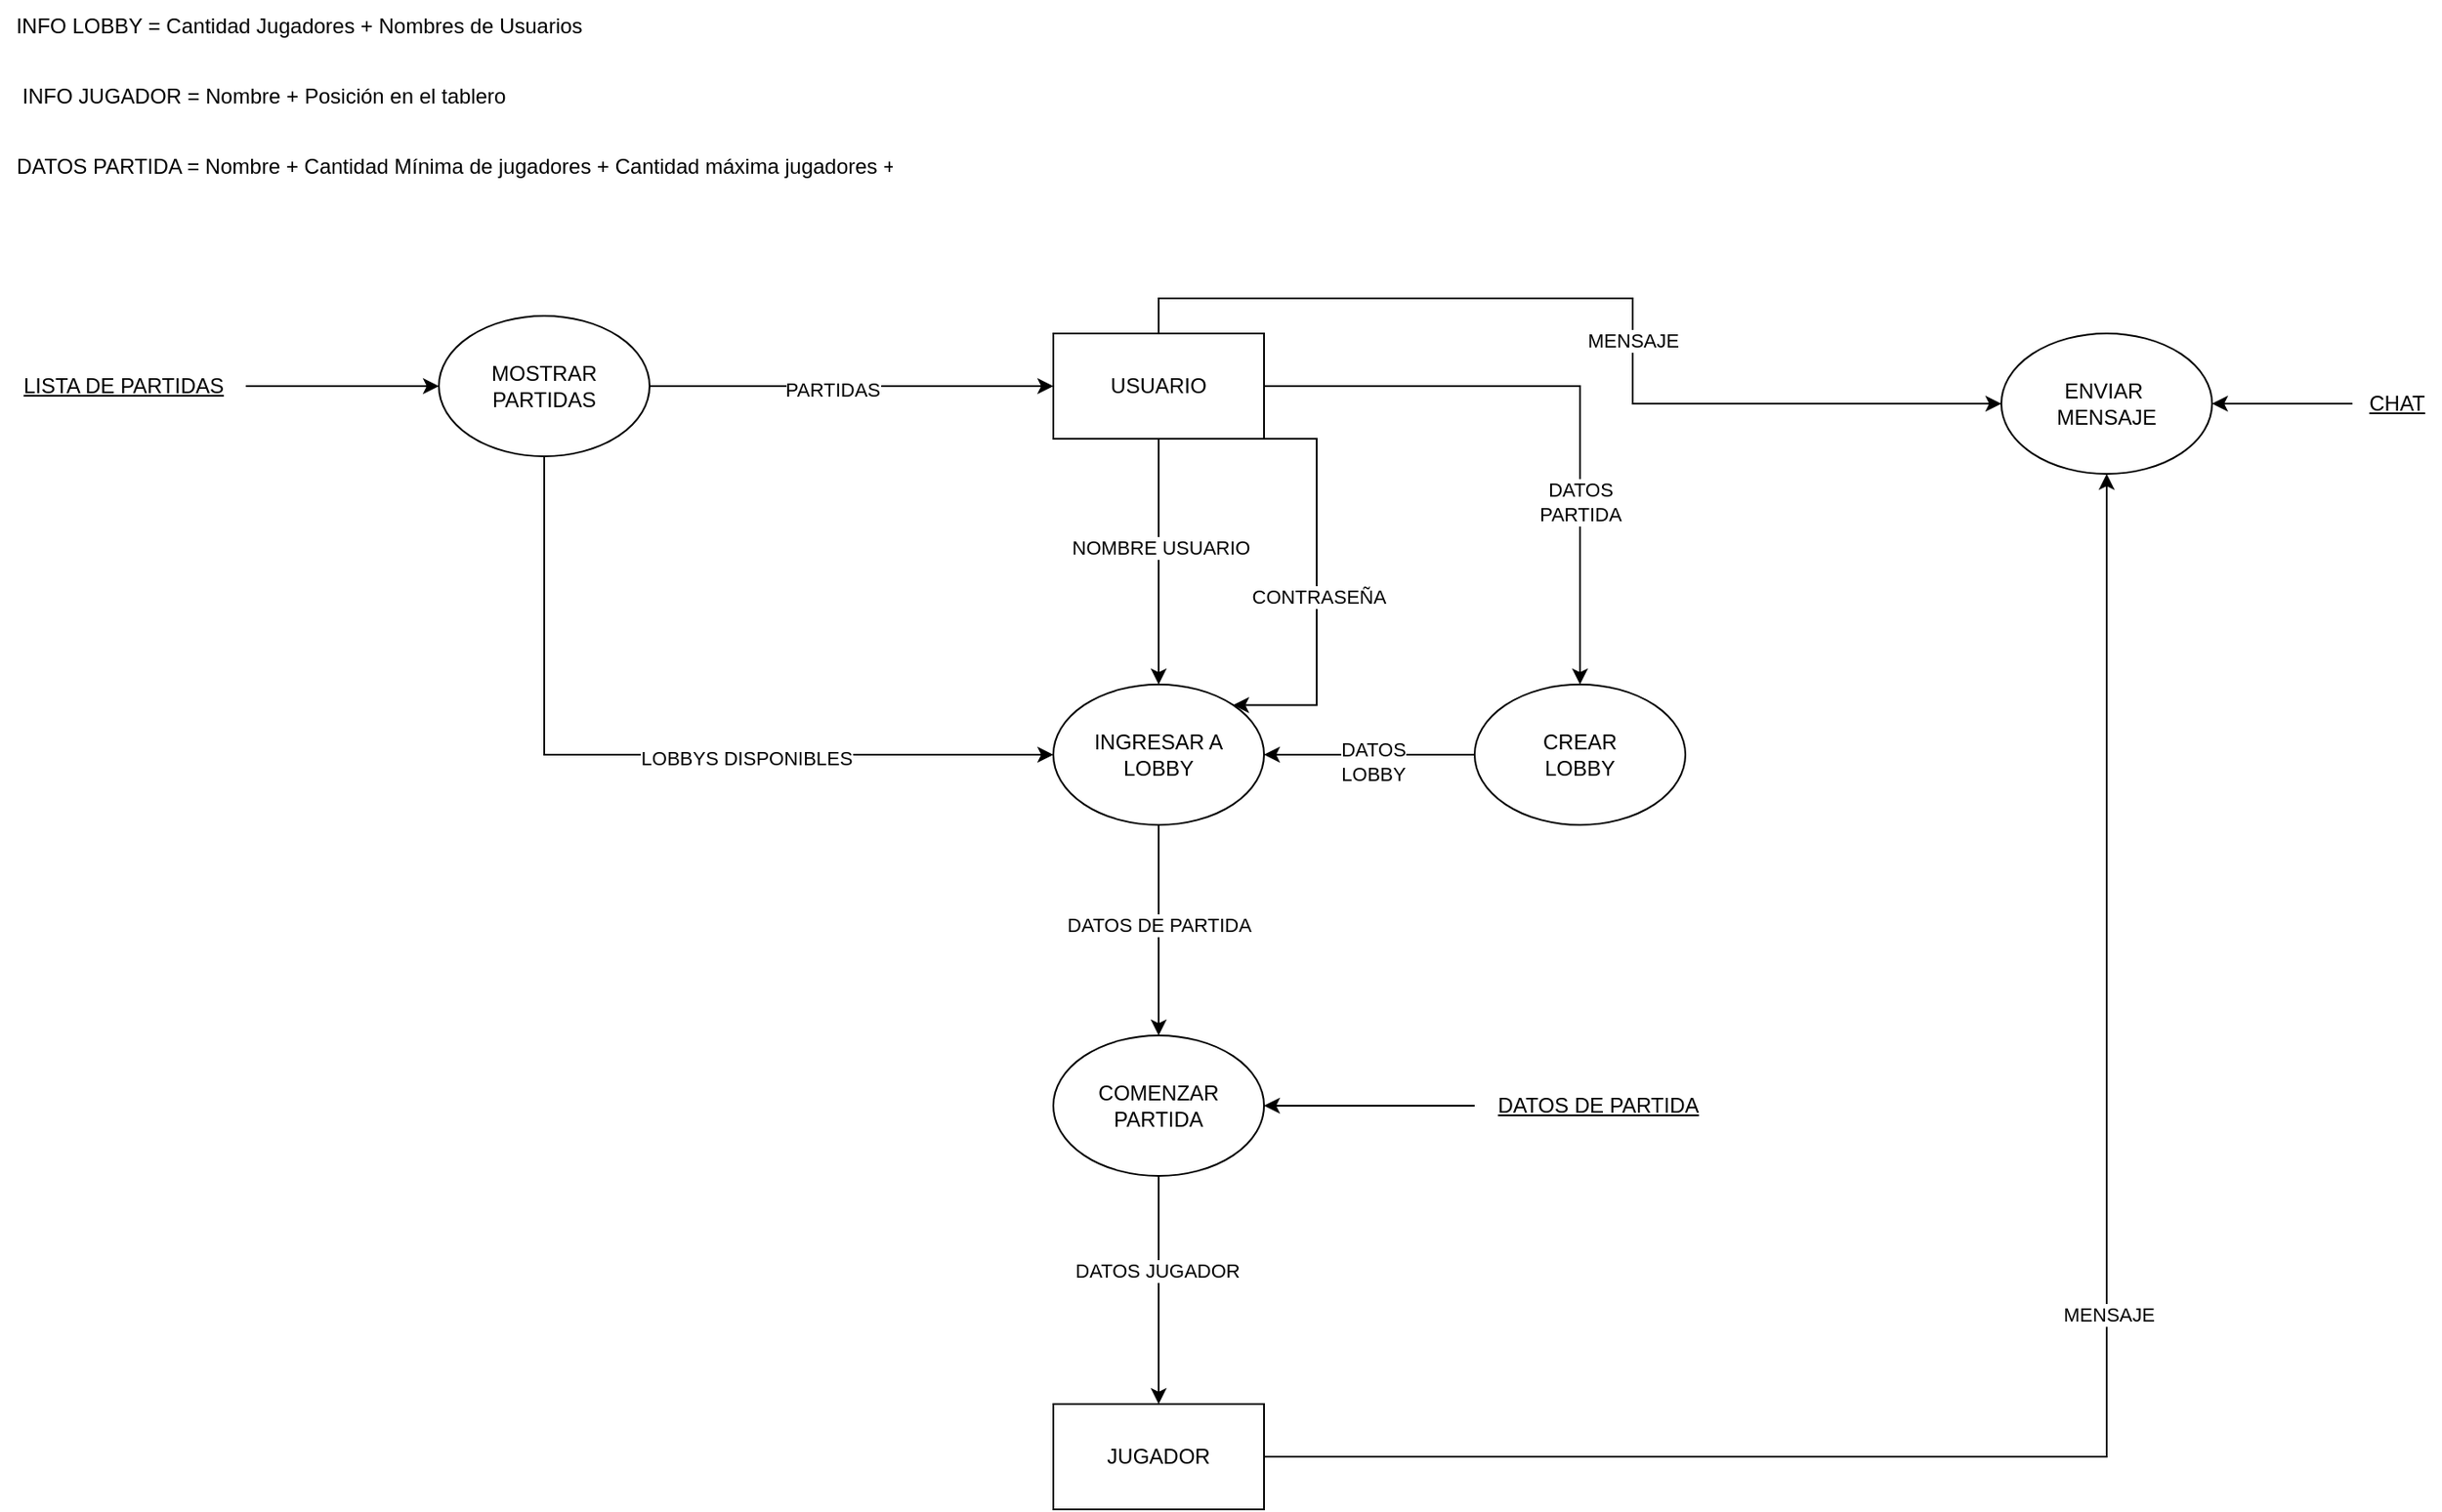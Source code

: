<mxfile version="21.7.2" type="github">
  <diagram name="Page-1" id="eSQy44bR49oJ5Hq87goh">
    <mxGraphModel dx="1114" dy="1595" grid="1" gridSize="10" guides="1" tooltips="1" connect="1" arrows="1" fold="1" page="1" pageScale="1" pageWidth="1390" pageHeight="980" math="0" shadow="0">
      <root>
        <mxCell id="0" />
        <mxCell id="1" parent="0" />
        <mxCell id="_G_yaIFvfvB89Oe3cglj-3" style="edgeStyle=orthogonalEdgeStyle;rounded=0;orthogonalLoop=1;jettySize=auto;html=1;entryX=0;entryY=0.5;entryDx=0;entryDy=0;" edge="1" parent="1" target="_G_yaIFvfvB89Oe3cglj-2">
          <mxGeometry relative="1" as="geometry">
            <mxPoint x="240" y="221" as="sourcePoint" />
          </mxGeometry>
        </mxCell>
        <mxCell id="_G_yaIFvfvB89Oe3cglj-4" value="DATOS DE PARTIDA" style="edgeLabel;html=1;align=center;verticalAlign=middle;resizable=0;points=[];" vertex="1" connectable="0" parent="_G_yaIFvfvB89Oe3cglj-3">
          <mxGeometry x="-0.009" relative="1" as="geometry">
            <mxPoint as="offset" />
          </mxGeometry>
        </mxCell>
        <mxCell id="_G_yaIFvfvB89Oe3cglj-8" style="edgeStyle=orthogonalEdgeStyle;rounded=0;orthogonalLoop=1;jettySize=auto;html=1;exitX=1;exitY=1;exitDx=0;exitDy=0;entryX=0.5;entryY=1;entryDx=0;entryDy=0;" edge="1" parent="1" target="_G_yaIFvfvB89Oe3cglj-5">
          <mxGeometry relative="1" as="geometry">
            <mxPoint x="240" y="251" as="sourcePoint" />
            <Array as="points">
              <mxPoint x="180" y="251" />
              <mxPoint x="180" y="301" />
              <mxPoint x="780" y="301" />
            </Array>
          </mxGeometry>
        </mxCell>
        <mxCell id="_G_yaIFvfvB89Oe3cglj-9" value="NOMBRE DE&amp;nbsp; JUGADOR" style="edgeLabel;html=1;align=center;verticalAlign=middle;resizable=0;points=[];" vertex="1" connectable="0" parent="_G_yaIFvfvB89Oe3cglj-8">
          <mxGeometry x="0.016" y="-3" relative="1" as="geometry">
            <mxPoint as="offset" />
          </mxGeometry>
        </mxCell>
        <mxCell id="_G_yaIFvfvB89Oe3cglj-14" value="OPCIONAL: CONTRASEÑA" style="edgeLabel;html=1;align=center;verticalAlign=middle;resizable=0;points=[];" vertex="1" connectable="0" parent="_G_yaIFvfvB89Oe3cglj-8">
          <mxGeometry x="0.336" relative="1" as="geometry">
            <mxPoint x="49" as="offset" />
          </mxGeometry>
        </mxCell>
        <mxCell id="_G_yaIFvfvB89Oe3cglj-6" style="edgeStyle=orthogonalEdgeStyle;rounded=0;orthogonalLoop=1;jettySize=auto;html=1;entryX=0;entryY=0.5;entryDx=0;entryDy=0;" edge="1" parent="1" target="_G_yaIFvfvB89Oe3cglj-5">
          <mxGeometry relative="1" as="geometry">
            <mxPoint x="580" y="221" as="sourcePoint" />
          </mxGeometry>
        </mxCell>
        <mxCell id="_G_yaIFvfvB89Oe3cglj-7" value="DATOS DE LOBBY" style="edgeLabel;html=1;align=center;verticalAlign=middle;resizable=0;points=[];" vertex="1" connectable="0" parent="_G_yaIFvfvB89Oe3cglj-6">
          <mxGeometry x="-0.043" relative="1" as="geometry">
            <mxPoint as="offset" />
          </mxGeometry>
        </mxCell>
        <mxCell id="_G_yaIFvfvB89Oe3cglj-10" style="edgeStyle=orthogonalEdgeStyle;rounded=0;orthogonalLoop=1;jettySize=auto;html=1;exitX=0.5;exitY=0;exitDx=0;exitDy=0;entryX=0.5;entryY=0;entryDx=0;entryDy=0;" edge="1" parent="1" source="_G_yaIFvfvB89Oe3cglj-5">
          <mxGeometry relative="1" as="geometry">
            <mxPoint x="180" y="191" as="targetPoint" />
          </mxGeometry>
        </mxCell>
        <mxCell id="_G_yaIFvfvB89Oe3cglj-11" value="INFORMACION LOBBY" style="edgeLabel;html=1;align=center;verticalAlign=middle;resizable=0;points=[];" vertex="1" connectable="0" parent="_G_yaIFvfvB89Oe3cglj-10">
          <mxGeometry x="-0.132" y="-1" relative="1" as="geometry">
            <mxPoint as="offset" />
          </mxGeometry>
        </mxCell>
        <mxCell id="_G_yaIFvfvB89Oe3cglj-13" style="edgeStyle=orthogonalEdgeStyle;rounded=0;orthogonalLoop=1;jettySize=auto;html=1;exitX=1;exitY=0.5;exitDx=0;exitDy=0;entryX=0;entryY=0.5;entryDx=0;entryDy=0;" edge="1" parent="1" target="_G_yaIFvfvB89Oe3cglj-12">
          <mxGeometry relative="1" as="geometry">
            <mxPoint x="840" y="221" as="sourcePoint" />
          </mxGeometry>
        </mxCell>
        <mxCell id="_G_yaIFvfvB89Oe3cglj-16" value="&lt;div&gt;INFORMACION&lt;/div&gt;&lt;div&gt;PARTIDA&lt;br&gt;&lt;/div&gt;" style="edgeLabel;html=1;align=center;verticalAlign=middle;resizable=0;points=[];" vertex="1" connectable="0" parent="_G_yaIFvfvB89Oe3cglj-13">
          <mxGeometry x="0.01" y="-2" relative="1" as="geometry">
            <mxPoint as="offset" />
          </mxGeometry>
        </mxCell>
        <mxCell id="_G_yaIFvfvB89Oe3cglj-19" style="edgeStyle=orthogonalEdgeStyle;rounded=0;orthogonalLoop=1;jettySize=auto;html=1;exitX=1;exitY=0.5;exitDx=0;exitDy=0;entryX=0.5;entryY=0;entryDx=0;entryDy=0;" edge="1" parent="1" source="_G_yaIFvfvB89Oe3cglj-17" target="_G_yaIFvfvB89Oe3cglj-18">
          <mxGeometry relative="1" as="geometry" />
        </mxCell>
        <mxCell id="_G_yaIFvfvB89Oe3cglj-20" value="&lt;div&gt;DATOS&lt;/div&gt;&lt;div&gt;PARTIDA&lt;br&gt;&lt;/div&gt;" style="edgeLabel;html=1;align=center;verticalAlign=middle;resizable=0;points=[];" vertex="1" connectable="0" parent="_G_yaIFvfvB89Oe3cglj-19">
          <mxGeometry x="0.122" y="1" relative="1" as="geometry">
            <mxPoint x="-1" y="49" as="offset" />
          </mxGeometry>
        </mxCell>
        <mxCell id="_G_yaIFvfvB89Oe3cglj-22" style="edgeStyle=orthogonalEdgeStyle;rounded=0;orthogonalLoop=1;jettySize=auto;html=1;entryX=0.5;entryY=0;entryDx=0;entryDy=0;" edge="1" parent="1" source="_G_yaIFvfvB89Oe3cglj-17" target="_G_yaIFvfvB89Oe3cglj-21">
          <mxGeometry relative="1" as="geometry" />
        </mxCell>
        <mxCell id="_G_yaIFvfvB89Oe3cglj-23" value="NOMBRE USUARIO" style="edgeLabel;html=1;align=center;verticalAlign=middle;resizable=0;points=[];" vertex="1" connectable="0" parent="_G_yaIFvfvB89Oe3cglj-22">
          <mxGeometry x="-0.114" y="1" relative="1" as="geometry">
            <mxPoint as="offset" />
          </mxGeometry>
        </mxCell>
        <mxCell id="_G_yaIFvfvB89Oe3cglj-28" style="edgeStyle=orthogonalEdgeStyle;rounded=0;orthogonalLoop=1;jettySize=auto;html=1;exitX=1;exitY=1;exitDx=0;exitDy=0;entryX=1;entryY=0;entryDx=0;entryDy=0;" edge="1" parent="1" source="_G_yaIFvfvB89Oe3cglj-17" target="_G_yaIFvfvB89Oe3cglj-21">
          <mxGeometry relative="1" as="geometry">
            <Array as="points">
              <mxPoint x="750" y="140" />
              <mxPoint x="750" y="292" />
            </Array>
          </mxGeometry>
        </mxCell>
        <mxCell id="_G_yaIFvfvB89Oe3cglj-29" value="CONTRASEÑA" style="edgeLabel;html=1;align=center;verticalAlign=middle;resizable=0;points=[];" vertex="1" connectable="0" parent="_G_yaIFvfvB89Oe3cglj-28">
          <mxGeometry x="-0.119" y="1" relative="1" as="geometry">
            <mxPoint y="19" as="offset" />
          </mxGeometry>
        </mxCell>
        <mxCell id="_G_yaIFvfvB89Oe3cglj-41" style="edgeStyle=orthogonalEdgeStyle;rounded=0;orthogonalLoop=1;jettySize=auto;html=1;exitX=0.5;exitY=0;exitDx=0;exitDy=0;entryX=0;entryY=0.5;entryDx=0;entryDy=0;" edge="1" parent="1" source="_G_yaIFvfvB89Oe3cglj-17" target="_G_yaIFvfvB89Oe3cglj-40">
          <mxGeometry relative="1" as="geometry" />
        </mxCell>
        <mxCell id="_G_yaIFvfvB89Oe3cglj-42" value="MENSAJE" style="edgeLabel;html=1;align=center;verticalAlign=middle;resizable=0;points=[];" vertex="1" connectable="0" parent="_G_yaIFvfvB89Oe3cglj-41">
          <mxGeometry x="0.121" relative="1" as="geometry">
            <mxPoint as="offset" />
          </mxGeometry>
        </mxCell>
        <mxCell id="_G_yaIFvfvB89Oe3cglj-17" value="USUARIO" style="rounded=0;whiteSpace=wrap;html=1;" vertex="1" parent="1">
          <mxGeometry x="600" y="80" width="120" height="60" as="geometry" />
        </mxCell>
        <mxCell id="_G_yaIFvfvB89Oe3cglj-24" style="edgeStyle=orthogonalEdgeStyle;rounded=0;orthogonalLoop=1;jettySize=auto;html=1;exitX=0;exitY=0.5;exitDx=0;exitDy=0;entryX=1;entryY=0.5;entryDx=0;entryDy=0;" edge="1" parent="1" source="_G_yaIFvfvB89Oe3cglj-18" target="_G_yaIFvfvB89Oe3cglj-21">
          <mxGeometry relative="1" as="geometry" />
        </mxCell>
        <mxCell id="_G_yaIFvfvB89Oe3cglj-25" value="&lt;div&gt;DATOS&lt;/div&gt;&lt;div&gt;LOBBY&lt;br&gt;&lt;/div&gt;" style="edgeLabel;html=1;align=center;verticalAlign=middle;resizable=0;points=[];" vertex="1" connectable="0" parent="_G_yaIFvfvB89Oe3cglj-24">
          <mxGeometry x="-0.033" y="4" relative="1" as="geometry">
            <mxPoint as="offset" />
          </mxGeometry>
        </mxCell>
        <mxCell id="_G_yaIFvfvB89Oe3cglj-18" value="&lt;div&gt;CREAR&lt;/div&gt;&lt;div&gt;LOBBY&lt;br&gt;&lt;/div&gt;" style="ellipse;whiteSpace=wrap;html=1;" vertex="1" parent="1">
          <mxGeometry x="840" y="280" width="120" height="80" as="geometry" />
        </mxCell>
        <mxCell id="_G_yaIFvfvB89Oe3cglj-38" style="edgeStyle=orthogonalEdgeStyle;rounded=0;orthogonalLoop=1;jettySize=auto;html=1;exitX=0.5;exitY=1;exitDx=0;exitDy=0;entryX=0.5;entryY=0;entryDx=0;entryDy=0;" edge="1" parent="1" source="_G_yaIFvfvB89Oe3cglj-21" target="_G_yaIFvfvB89Oe3cglj-37">
          <mxGeometry relative="1" as="geometry" />
        </mxCell>
        <mxCell id="_G_yaIFvfvB89Oe3cglj-39" value="DATOS DE PARTIDA" style="edgeLabel;html=1;align=center;verticalAlign=middle;resizable=0;points=[];" vertex="1" connectable="0" parent="_G_yaIFvfvB89Oe3cglj-38">
          <mxGeometry x="-0.05" relative="1" as="geometry">
            <mxPoint as="offset" />
          </mxGeometry>
        </mxCell>
        <mxCell id="_G_yaIFvfvB89Oe3cglj-21" value="&lt;div&gt;INGRESAR A&lt;/div&gt;&lt;div&gt;LOBBY&lt;br&gt;&lt;/div&gt;" style="ellipse;whiteSpace=wrap;html=1;" vertex="1" parent="1">
          <mxGeometry x="600" y="280" width="120" height="80" as="geometry" />
        </mxCell>
        <mxCell id="_G_yaIFvfvB89Oe3cglj-31" style="edgeStyle=orthogonalEdgeStyle;rounded=0;orthogonalLoop=1;jettySize=auto;html=1;exitX=1;exitY=0.5;exitDx=0;exitDy=0;entryX=0;entryY=0.5;entryDx=0;entryDy=0;" edge="1" parent="1" source="_G_yaIFvfvB89Oe3cglj-30" target="_G_yaIFvfvB89Oe3cglj-17">
          <mxGeometry relative="1" as="geometry" />
        </mxCell>
        <mxCell id="_G_yaIFvfvB89Oe3cglj-32" value="PARTIDAS" style="edgeLabel;html=1;align=center;verticalAlign=middle;resizable=0;points=[];" vertex="1" connectable="0" parent="_G_yaIFvfvB89Oe3cglj-31">
          <mxGeometry x="-0.096" y="-2" relative="1" as="geometry">
            <mxPoint as="offset" />
          </mxGeometry>
        </mxCell>
        <mxCell id="_G_yaIFvfvB89Oe3cglj-35" style="edgeStyle=orthogonalEdgeStyle;rounded=0;orthogonalLoop=1;jettySize=auto;html=1;entryX=0;entryY=0.5;entryDx=0;entryDy=0;" edge="1" parent="1" source="_G_yaIFvfvB89Oe3cglj-30" target="_G_yaIFvfvB89Oe3cglj-21">
          <mxGeometry relative="1" as="geometry">
            <Array as="points">
              <mxPoint x="310" y="320" />
            </Array>
          </mxGeometry>
        </mxCell>
        <mxCell id="_G_yaIFvfvB89Oe3cglj-36" value="LOBBYS DISPONIBLES" style="edgeLabel;html=1;align=center;verticalAlign=middle;resizable=0;points=[];" vertex="1" connectable="0" parent="_G_yaIFvfvB89Oe3cglj-35">
          <mxGeometry x="0.239" y="-2" relative="1" as="geometry">
            <mxPoint as="offset" />
          </mxGeometry>
        </mxCell>
        <mxCell id="_G_yaIFvfvB89Oe3cglj-30" value="&lt;div&gt;MOSTRAR &lt;br&gt;&lt;/div&gt;&lt;div&gt;PARTIDAS&lt;br&gt;&lt;/div&gt;" style="ellipse;whiteSpace=wrap;html=1;" vertex="1" parent="1">
          <mxGeometry x="250" y="70" width="120" height="80" as="geometry" />
        </mxCell>
        <mxCell id="_G_yaIFvfvB89Oe3cglj-34" style="edgeStyle=orthogonalEdgeStyle;rounded=0;orthogonalLoop=1;jettySize=auto;html=1;entryX=0;entryY=0.5;entryDx=0;entryDy=0;" edge="1" parent="1" source="_G_yaIFvfvB89Oe3cglj-33" target="_G_yaIFvfvB89Oe3cglj-30">
          <mxGeometry relative="1" as="geometry" />
        </mxCell>
        <mxCell id="_G_yaIFvfvB89Oe3cglj-33" value="&lt;u&gt;LISTA DE PARTIDAS&lt;br&gt;&lt;/u&gt;" style="text;html=1;align=center;verticalAlign=middle;resizable=0;points=[];autosize=1;strokeColor=none;fillColor=none;" vertex="1" parent="1">
          <mxGeometry y="95" width="140" height="30" as="geometry" />
        </mxCell>
        <mxCell id="_G_yaIFvfvB89Oe3cglj-47" style="edgeStyle=orthogonalEdgeStyle;rounded=0;orthogonalLoop=1;jettySize=auto;html=1;exitX=0.5;exitY=1;exitDx=0;exitDy=0;entryX=0.5;entryY=0;entryDx=0;entryDy=0;" edge="1" parent="1" source="_G_yaIFvfvB89Oe3cglj-37" target="_G_yaIFvfvB89Oe3cglj-46">
          <mxGeometry relative="1" as="geometry" />
        </mxCell>
        <mxCell id="_G_yaIFvfvB89Oe3cglj-48" value="DATOS JUGADOR" style="edgeLabel;html=1;align=center;verticalAlign=middle;resizable=0;points=[];" vertex="1" connectable="0" parent="_G_yaIFvfvB89Oe3cglj-47">
          <mxGeometry x="-0.169" y="-1" relative="1" as="geometry">
            <mxPoint as="offset" />
          </mxGeometry>
        </mxCell>
        <mxCell id="_G_yaIFvfvB89Oe3cglj-37" value="&lt;div&gt;COMENZAR&lt;/div&gt;&lt;div&gt;PARTIDA&lt;br&gt;&lt;/div&gt;" style="ellipse;whiteSpace=wrap;html=1;" vertex="1" parent="1">
          <mxGeometry x="600" y="480" width="120" height="80" as="geometry" />
        </mxCell>
        <mxCell id="_G_yaIFvfvB89Oe3cglj-40" value="&lt;div&gt;ENVIAR&amp;nbsp;&lt;/div&gt;&lt;div&gt;MENSAJE&lt;/div&gt;" style="ellipse;whiteSpace=wrap;html=1;" vertex="1" parent="1">
          <mxGeometry x="1140" y="80" width="120" height="80" as="geometry" />
        </mxCell>
        <mxCell id="_G_yaIFvfvB89Oe3cglj-44" style="edgeStyle=orthogonalEdgeStyle;rounded=0;orthogonalLoop=1;jettySize=auto;html=1;entryX=1;entryY=0.5;entryDx=0;entryDy=0;" edge="1" parent="1" source="_G_yaIFvfvB89Oe3cglj-43" target="_G_yaIFvfvB89Oe3cglj-40">
          <mxGeometry relative="1" as="geometry" />
        </mxCell>
        <mxCell id="_G_yaIFvfvB89Oe3cglj-43" value="&lt;u&gt;CHAT&lt;/u&gt;" style="text;html=1;align=center;verticalAlign=middle;resizable=0;points=[];autosize=1;strokeColor=none;fillColor=none;" vertex="1" parent="1">
          <mxGeometry x="1340" y="105" width="50" height="30" as="geometry" />
        </mxCell>
        <mxCell id="_G_yaIFvfvB89Oe3cglj-51" style="edgeStyle=orthogonalEdgeStyle;rounded=0;orthogonalLoop=1;jettySize=auto;html=1;exitX=1;exitY=0.5;exitDx=0;exitDy=0;entryX=0.5;entryY=1;entryDx=0;entryDy=0;" edge="1" parent="1" source="_G_yaIFvfvB89Oe3cglj-46" target="_G_yaIFvfvB89Oe3cglj-40">
          <mxGeometry relative="1" as="geometry" />
        </mxCell>
        <mxCell id="_G_yaIFvfvB89Oe3cglj-52" value="MENSAJE" style="edgeLabel;html=1;align=center;verticalAlign=middle;resizable=0;points=[];" vertex="1" connectable="0" parent="_G_yaIFvfvB89Oe3cglj-51">
          <mxGeometry x="0.079" y="-1" relative="1" as="geometry">
            <mxPoint as="offset" />
          </mxGeometry>
        </mxCell>
        <mxCell id="_G_yaIFvfvB89Oe3cglj-46" value="JUGADOR" style="rounded=0;whiteSpace=wrap;html=1;" vertex="1" parent="1">
          <mxGeometry x="600" y="690" width="120" height="60" as="geometry" />
        </mxCell>
        <mxCell id="_G_yaIFvfvB89Oe3cglj-50" style="edgeStyle=orthogonalEdgeStyle;rounded=0;orthogonalLoop=1;jettySize=auto;html=1;entryX=1;entryY=0.5;entryDx=0;entryDy=0;" edge="1" parent="1" source="_G_yaIFvfvB89Oe3cglj-49" target="_G_yaIFvfvB89Oe3cglj-37">
          <mxGeometry relative="1" as="geometry" />
        </mxCell>
        <mxCell id="_G_yaIFvfvB89Oe3cglj-49" value="&lt;u&gt;DATOS DE PARTIDA&lt;br&gt;&lt;/u&gt;" style="text;html=1;align=center;verticalAlign=middle;resizable=0;points=[];autosize=1;strokeColor=none;fillColor=none;" vertex="1" parent="1">
          <mxGeometry x="840" y="505" width="140" height="30" as="geometry" />
        </mxCell>
        <mxCell id="_G_yaIFvfvB89Oe3cglj-53" value="DATOS PARTIDA = Nombre + Cantidad Mínima de jugadores + Cantidad máxima jugadores + EsPrivada (Contraseña)" style="text;html=1;align=center;verticalAlign=middle;resizable=0;points=[];autosize=1;strokeColor=none;fillColor=none;" vertex="1" parent="1">
          <mxGeometry y="-30" width="650" height="30" as="geometry" />
        </mxCell>
        <mxCell id="_G_yaIFvfvB89Oe3cglj-54" value="INFO JUGADOR = Nombre + Posición en el tablero" style="text;html=1;align=center;verticalAlign=middle;resizable=0;points=[];autosize=1;strokeColor=none;fillColor=none;" vertex="1" parent="1">
          <mxGeometry y="-70" width="300" height="30" as="geometry" />
        </mxCell>
        <mxCell id="_G_yaIFvfvB89Oe3cglj-55" value="INFO LOBBY = Cantidad Jugadores + Nombres de Usuarios" style="text;html=1;align=center;verticalAlign=middle;resizable=0;points=[];autosize=1;strokeColor=none;fillColor=none;" vertex="1" parent="1">
          <mxGeometry y="-110" width="340" height="30" as="geometry" />
        </mxCell>
      </root>
    </mxGraphModel>
  </diagram>
</mxfile>
